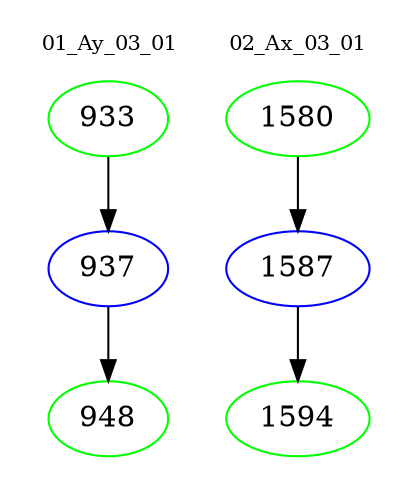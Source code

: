 digraph{
subgraph cluster_0 {
color = white
label = "01_Ay_03_01";
fontsize=10;
T0_933 [label="933", color="green"]
T0_933 -> T0_937 [color="black"]
T0_937 [label="937", color="blue"]
T0_937 -> T0_948 [color="black"]
T0_948 [label="948", color="green"]
}
subgraph cluster_1 {
color = white
label = "02_Ax_03_01";
fontsize=10;
T1_1580 [label="1580", color="green"]
T1_1580 -> T1_1587 [color="black"]
T1_1587 [label="1587", color="blue"]
T1_1587 -> T1_1594 [color="black"]
T1_1594 [label="1594", color="green"]
}
}
